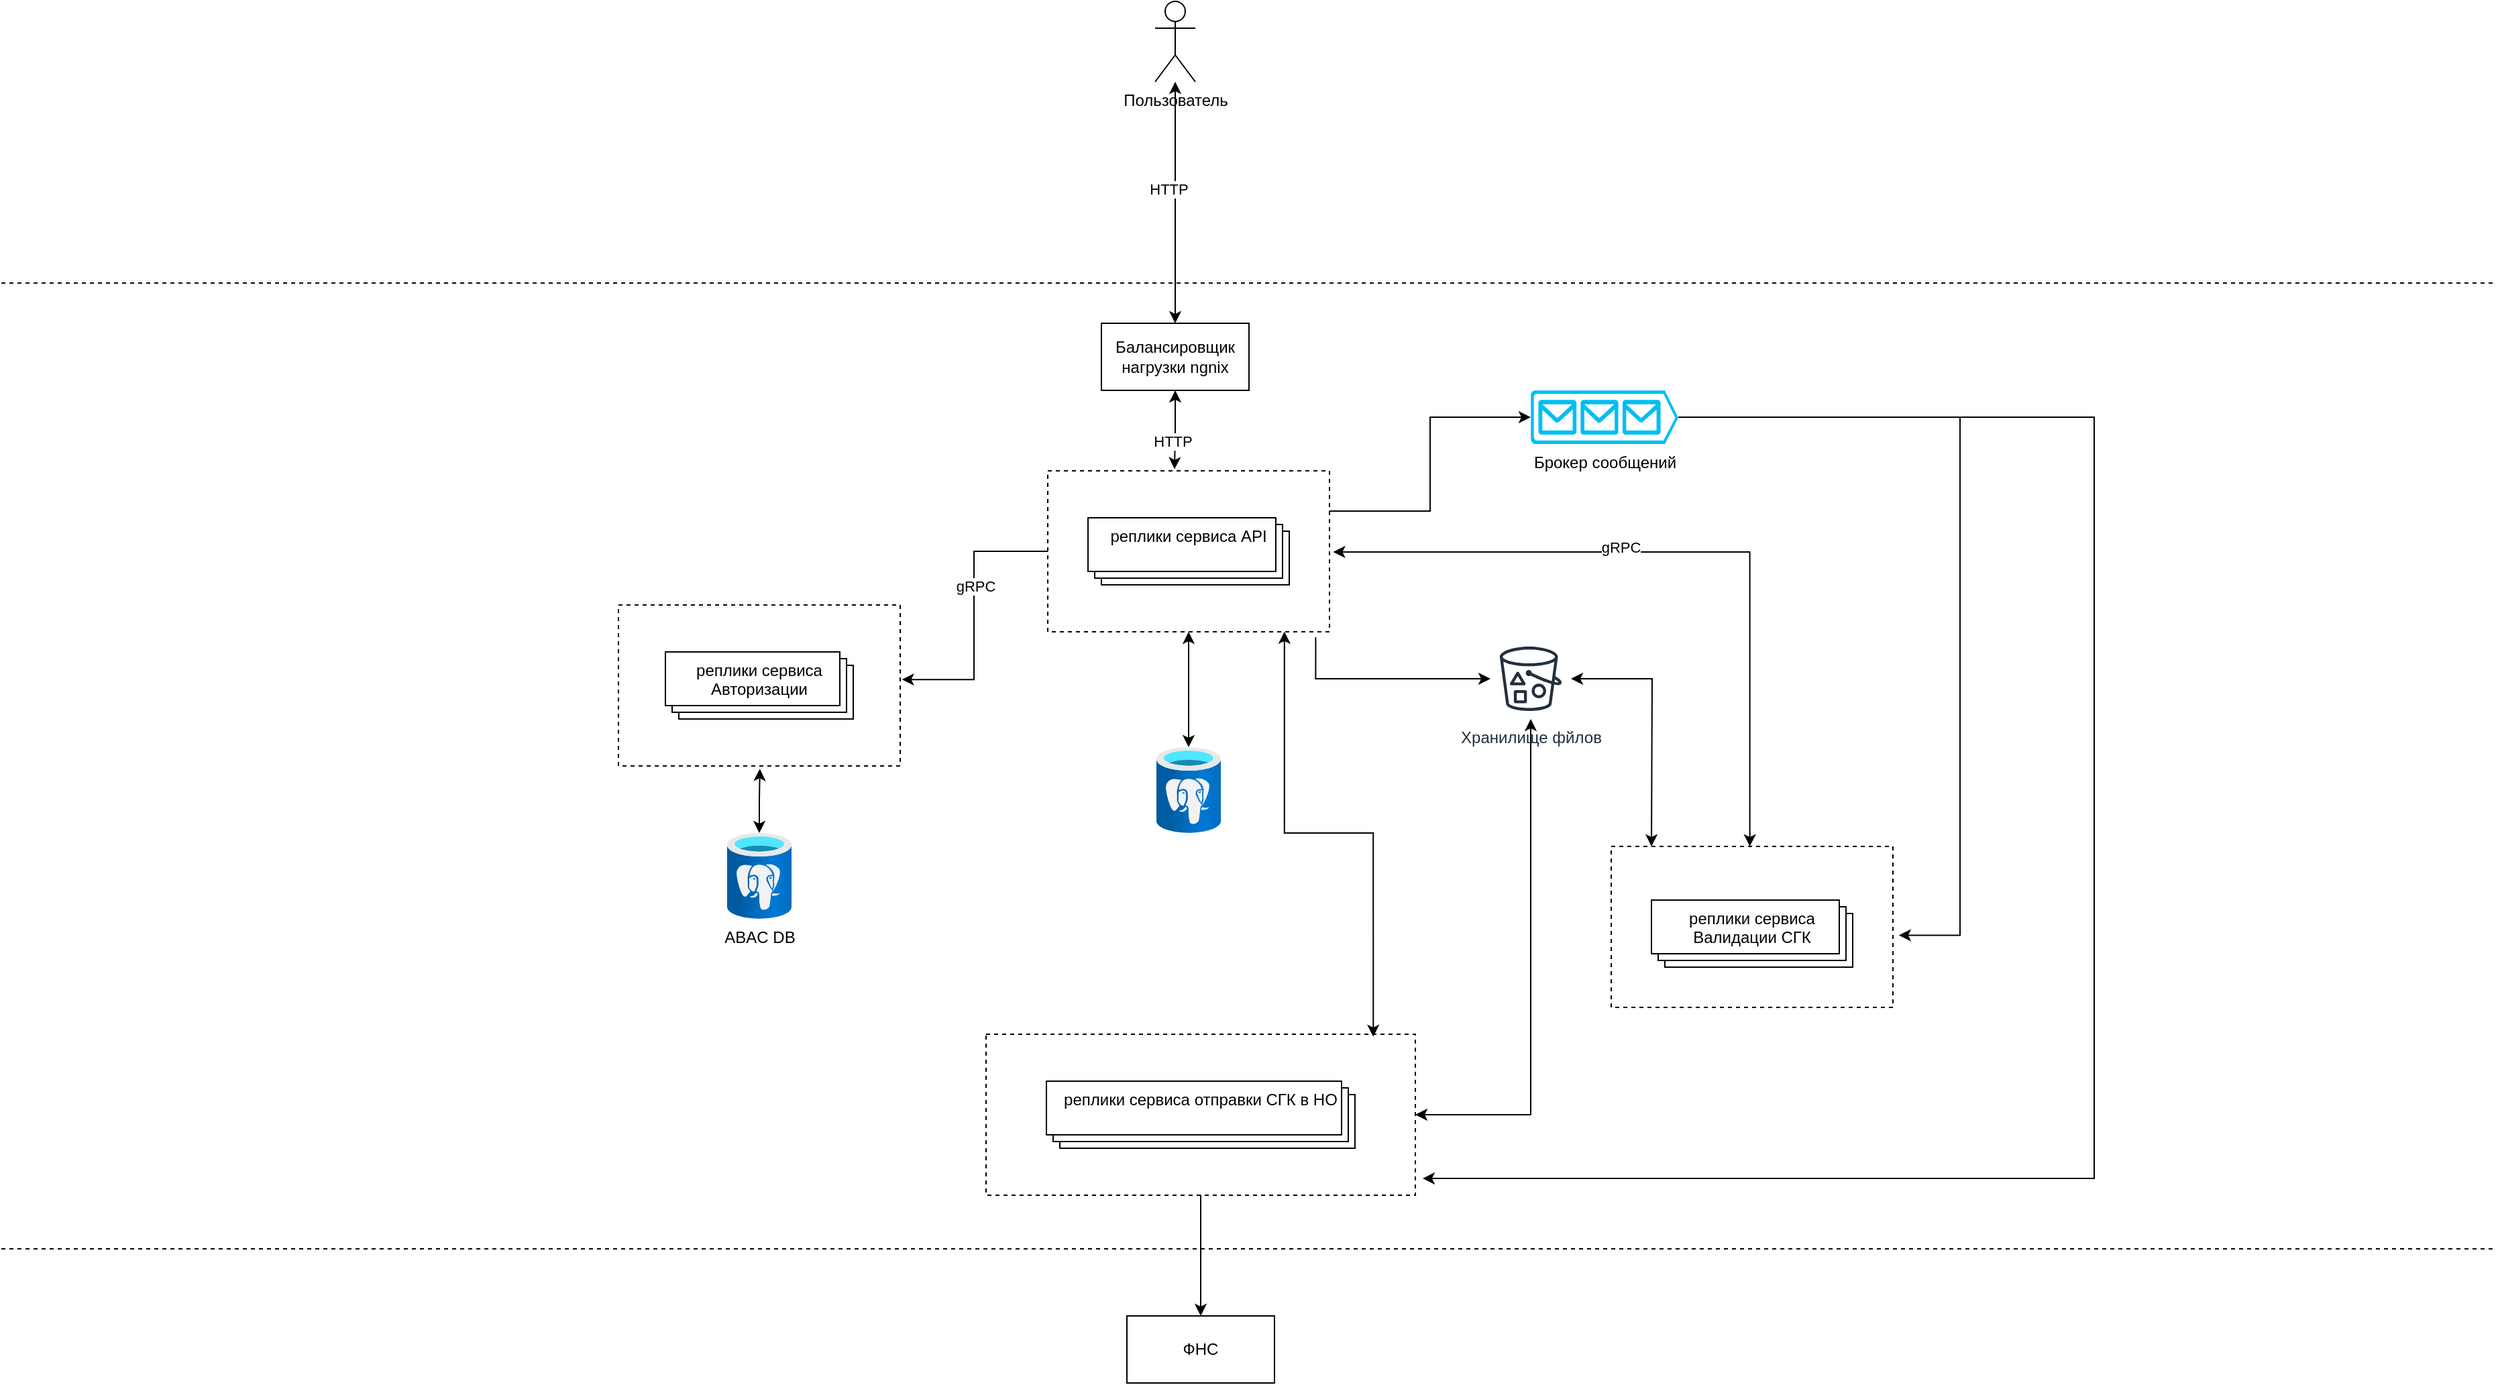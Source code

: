 <mxfile version="24.5.2" type="github">
  <diagram name="Страница — 1" id="m_ZKeMCXCTekE9vXS3An">
    <mxGraphModel dx="2466" dy="913" grid="1" gridSize="10" guides="1" tooltips="1" connect="1" arrows="1" fold="1" page="1" pageScale="1" pageWidth="827" pageHeight="1169" math="0" shadow="0">
      <root>
        <mxCell id="0" />
        <mxCell id="1" parent="0" />
        <mxCell id="P6zghFMr0lrIGVhiy2J4-65" style="edgeStyle=orthogonalEdgeStyle;rounded=0;orthogonalLoop=1;jettySize=auto;html=1;entryX=0.5;entryY=0;entryDx=0;entryDy=0;" parent="1" source="P6zghFMr0lrIGVhiy2J4-62" target="P6zghFMr0lrIGVhiy2J4-53" edge="1">
          <mxGeometry relative="1" as="geometry" />
        </mxCell>
        <mxCell id="YWMRLmfeieA-y0_bLnsf-6" style="edgeStyle=orthogonalEdgeStyle;rounded=0;orthogonalLoop=1;jettySize=auto;html=1;startArrow=classic;startFill=1;" edge="1" parent="1" source="P6zghFMr0lrIGVhiy2J4-62" target="P6zghFMr0lrIGVhiy2J4-34">
          <mxGeometry relative="1" as="geometry" />
        </mxCell>
        <mxCell id="P6zghFMr0lrIGVhiy2J4-62" value="" style="verticalLabelPosition=bottom;verticalAlign=top;html=1;shape=mxgraph.basic.rect;fillColor2=none;strokeWidth=1;size=20;indent=5;dashed=1;" parent="1" vertex="1">
          <mxGeometry x="254" y="800" width="320" height="120" as="geometry" />
        </mxCell>
        <mxCell id="P6zghFMr0lrIGVhiy2J4-61" value="" style="verticalLabelPosition=bottom;verticalAlign=top;html=1;shape=mxgraph.basic.rect;fillColor2=none;strokeWidth=1;size=20;indent=5;dashed=1;" parent="1" vertex="1">
          <mxGeometry x="720" y="660" width="210" height="120" as="geometry" />
        </mxCell>
        <mxCell id="P6zghFMr0lrIGVhiy2J4-60" value="" style="verticalLabelPosition=bottom;verticalAlign=top;html=1;shape=mxgraph.basic.rect;fillColor2=none;strokeWidth=1;size=20;indent=5;dashed=1;" parent="1" vertex="1">
          <mxGeometry x="-20" y="480" width="210" height="120" as="geometry" />
        </mxCell>
        <mxCell id="P6zghFMr0lrIGVhiy2J4-67" style="edgeStyle=orthogonalEdgeStyle;rounded=0;orthogonalLoop=1;jettySize=auto;html=1;exitX=0.951;exitY=1.034;exitDx=0;exitDy=0;exitPerimeter=0;" parent="1" source="P6zghFMr0lrIGVhiy2J4-59" target="P6zghFMr0lrIGVhiy2J4-34" edge="1">
          <mxGeometry relative="1" as="geometry">
            <Array as="points">
              <mxPoint x="500" y="535" />
            </Array>
          </mxGeometry>
        </mxCell>
        <mxCell id="YWMRLmfeieA-y0_bLnsf-4" style="edgeStyle=orthogonalEdgeStyle;rounded=0;orthogonalLoop=1;jettySize=auto;html=1;startArrow=classic;startFill=1;" edge="1" parent="1" source="P6zghFMr0lrIGVhiy2J4-59" target="P6zghFMr0lrIGVhiy2J4-31">
          <mxGeometry relative="1" as="geometry" />
        </mxCell>
        <mxCell id="P6zghFMr0lrIGVhiy2J4-59" value="" style="verticalLabelPosition=bottom;verticalAlign=top;html=1;shape=mxgraph.basic.rect;fillColor2=none;strokeWidth=1;size=20;indent=5;dashed=1;" parent="1" vertex="1">
          <mxGeometry x="300" y="380" width="210" height="120" as="geometry" />
        </mxCell>
        <mxCell id="P6zghFMr0lrIGVhiy2J4-14" style="edgeStyle=orthogonalEdgeStyle;rounded=0;orthogonalLoop=1;jettySize=auto;html=1;entryX=0.492;entryY=0;entryDx=0;entryDy=0;startArrow=classic;startFill=1;exitX=1.013;exitY=0.504;exitDx=0;exitDy=0;exitPerimeter=0;entryPerimeter=0;" parent="1" source="P6zghFMr0lrIGVhiy2J4-59" target="P6zghFMr0lrIGVhiy2J4-61" edge="1">
          <mxGeometry relative="1" as="geometry" />
        </mxCell>
        <mxCell id="P6zghFMr0lrIGVhiy2J4-20" value="gRPC" style="edgeLabel;html=1;align=center;verticalAlign=middle;resizable=0;points=[];" parent="P6zghFMr0lrIGVhiy2J4-14" vertex="1" connectable="0">
          <mxGeometry x="-0.191" y="4" relative="1" as="geometry">
            <mxPoint as="offset" />
          </mxGeometry>
        </mxCell>
        <mxCell id="P6zghFMr0lrIGVhiy2J4-1" value="реплики сервиса API" style="verticalAlign=top;html=1;shape=mxgraph.basic.layered_rect;dx=10;outlineConnect=0;whiteSpace=wrap;" parent="1" vertex="1">
          <mxGeometry x="330" y="415" width="150" height="50" as="geometry" />
        </mxCell>
        <mxCell id="P6zghFMr0lrIGVhiy2J4-2" value="реплики сервиса Авторизации" style="verticalAlign=top;html=1;shape=mxgraph.basic.layered_rect;dx=10;outlineConnect=0;whiteSpace=wrap;" parent="1" vertex="1">
          <mxGeometry x="15" y="515" width="140" height="50" as="geometry" />
        </mxCell>
        <mxCell id="P6zghFMr0lrIGVhiy2J4-3" value="реплики сервиса Валидации СГК" style="verticalAlign=top;html=1;shape=mxgraph.basic.layered_rect;dx=10;outlineConnect=0;whiteSpace=wrap;" parent="1" vertex="1">
          <mxGeometry x="750" y="700" width="150" height="50" as="geometry" />
        </mxCell>
        <mxCell id="P6zghFMr0lrIGVhiy2J4-4" value="реплики сервиса отправки СГК в НО" style="verticalAlign=top;html=1;shape=mxgraph.basic.layered_rect;dx=10;outlineConnect=0;whiteSpace=wrap;" parent="1" vertex="1">
          <mxGeometry x="299" y="835" width="230" height="50" as="geometry" />
        </mxCell>
        <mxCell id="P6zghFMr0lrIGVhiy2J4-24" style="edgeStyle=orthogonalEdgeStyle;rounded=0;orthogonalLoop=1;jettySize=auto;html=1;entryX=0.5;entryY=0;entryDx=0;entryDy=0;startArrow=classic;startFill=1;" parent="1" source="P6zghFMr0lrIGVhiy2J4-5" target="P6zghFMr0lrIGVhiy2J4-11" edge="1">
          <mxGeometry relative="1" as="geometry" />
        </mxCell>
        <mxCell id="P6zghFMr0lrIGVhiy2J4-55" value="HTTP" style="edgeLabel;html=1;align=center;verticalAlign=middle;resizable=0;points=[];" parent="P6zghFMr0lrIGVhiy2J4-24" vertex="1" connectable="0">
          <mxGeometry x="-0.116" y="-5" relative="1" as="geometry">
            <mxPoint as="offset" />
          </mxGeometry>
        </mxCell>
        <mxCell id="P6zghFMr0lrIGVhiy2J4-5" value="Пользователь" style="shape=umlActor;verticalLabelPosition=bottom;verticalAlign=top;html=1;" parent="1" vertex="1">
          <mxGeometry x="380" y="30" width="30" height="60" as="geometry" />
        </mxCell>
        <mxCell id="P6zghFMr0lrIGVhiy2J4-22" style="edgeStyle=orthogonalEdgeStyle;rounded=0;orthogonalLoop=1;jettySize=auto;html=1;startArrow=classic;startFill=1;entryX=0.45;entryY=-0.01;entryDx=0;entryDy=0;entryPerimeter=0;" parent="1" source="P6zghFMr0lrIGVhiy2J4-11" target="P6zghFMr0lrIGVhiy2J4-59" edge="1">
          <mxGeometry relative="1" as="geometry" />
        </mxCell>
        <mxCell id="P6zghFMr0lrIGVhiy2J4-23" value="HTTP" style="edgeLabel;html=1;align=center;verticalAlign=middle;resizable=0;points=[];" parent="P6zghFMr0lrIGVhiy2J4-22" vertex="1" connectable="0">
          <mxGeometry x="0.3" y="-2" relative="1" as="geometry">
            <mxPoint as="offset" />
          </mxGeometry>
        </mxCell>
        <mxCell id="P6zghFMr0lrIGVhiy2J4-11" value="Балансировщик нагрузки ngnix" style="html=1;whiteSpace=wrap;" parent="1" vertex="1">
          <mxGeometry x="340" y="270" width="110" height="50" as="geometry" />
        </mxCell>
        <mxCell id="P6zghFMr0lrIGVhiy2J4-32" style="edgeStyle=orthogonalEdgeStyle;rounded=0;orthogonalLoop=1;jettySize=auto;html=1;entryX=0.502;entryY=1.018;entryDx=0;entryDy=0;startArrow=classic;startFill=1;entryPerimeter=0;" parent="1" source="P6zghFMr0lrIGVhiy2J4-25" target="P6zghFMr0lrIGVhiy2J4-60" edge="1">
          <mxGeometry relative="1" as="geometry" />
        </mxCell>
        <mxCell id="P6zghFMr0lrIGVhiy2J4-25" value="ABAC DB" style="image;aspect=fixed;html=1;points=[];align=center;fontSize=12;image=img/lib/azure2/databases/Azure_Database_PostgreSQL_Server.svg;" parent="1" vertex="1">
          <mxGeometry x="61" y="650" width="48" height="64" as="geometry" />
        </mxCell>
        <mxCell id="P6zghFMr0lrIGVhiy2J4-31" value="" style="image;aspect=fixed;html=1;points=[];align=center;fontSize=12;image=img/lib/azure2/databases/Azure_Database_PostgreSQL_Server.svg;" parent="1" vertex="1">
          <mxGeometry x="381" y="586" width="48" height="64" as="geometry" />
        </mxCell>
        <mxCell id="P6zghFMr0lrIGVhiy2J4-36" style="edgeStyle=orthogonalEdgeStyle;rounded=0;orthogonalLoop=1;jettySize=auto;html=1;startArrow=classic;startFill=1;" parent="1" source="P6zghFMr0lrIGVhiy2J4-34" edge="1">
          <mxGeometry relative="1" as="geometry">
            <mxPoint x="750" y="660" as="targetPoint" />
          </mxGeometry>
        </mxCell>
        <mxCell id="P6zghFMr0lrIGVhiy2J4-34" value="Хранилище фйлов" style="sketch=0;outlineConnect=0;fontColor=#232F3E;gradientColor=none;strokeColor=#232F3E;fillColor=#ffffff;dashed=0;verticalLabelPosition=bottom;verticalAlign=top;align=center;html=1;fontSize=12;fontStyle=0;aspect=fixed;shape=mxgraph.aws4.resourceIcon;resIcon=mxgraph.aws4.bucket_with_objects;" parent="1" vertex="1">
          <mxGeometry x="630" y="505" width="60" height="60" as="geometry" />
        </mxCell>
        <mxCell id="P6zghFMr0lrIGVhiy2J4-38" value="Брокер сообщений" style="verticalLabelPosition=bottom;html=1;verticalAlign=top;align=center;strokeColor=none;fillColor=#00BEF2;shape=mxgraph.azure.queue_generic;pointerEvents=1;" parent="1" vertex="1">
          <mxGeometry x="660" y="320" width="110" height="40" as="geometry" />
        </mxCell>
        <mxCell id="P6zghFMr0lrIGVhiy2J4-53" value="ФНС" style="html=1;whiteSpace=wrap;" parent="1" vertex="1">
          <mxGeometry x="359" y="1010" width="110" height="50" as="geometry" />
        </mxCell>
        <mxCell id="P6zghFMr0lrIGVhiy2J4-57" value="" style="endArrow=none;dashed=1;html=1;rounded=0;" parent="1" edge="1">
          <mxGeometry width="50" height="50" relative="1" as="geometry">
            <mxPoint x="-480" y="240" as="sourcePoint" />
            <mxPoint x="1380" y="240" as="targetPoint" />
          </mxGeometry>
        </mxCell>
        <mxCell id="P6zghFMr0lrIGVhiy2J4-58" value="" style="endArrow=none;dashed=1;html=1;rounded=0;" parent="1" edge="1">
          <mxGeometry width="50" height="50" relative="1" as="geometry">
            <mxPoint x="-480" y="960" as="sourcePoint" />
            <mxPoint x="1380" y="960" as="targetPoint" />
          </mxGeometry>
        </mxCell>
        <mxCell id="P6zghFMr0lrIGVhiy2J4-63" style="edgeStyle=orthogonalEdgeStyle;rounded=0;orthogonalLoop=1;jettySize=auto;html=1;entryX=1.006;entryY=0.463;entryDx=0;entryDy=0;entryPerimeter=0;" parent="1" source="P6zghFMr0lrIGVhiy2J4-59" target="P6zghFMr0lrIGVhiy2J4-60" edge="1">
          <mxGeometry relative="1" as="geometry" />
        </mxCell>
        <mxCell id="P6zghFMr0lrIGVhiy2J4-64" value="gRPC" style="edgeLabel;html=1;align=center;verticalAlign=middle;resizable=0;points=[];" parent="P6zghFMr0lrIGVhiy2J4-63" vertex="1" connectable="0">
          <mxGeometry x="-0.208" y="1" relative="1" as="geometry">
            <mxPoint as="offset" />
          </mxGeometry>
        </mxCell>
        <mxCell id="YWMRLmfeieA-y0_bLnsf-5" style="edgeStyle=orthogonalEdgeStyle;rounded=0;orthogonalLoop=1;jettySize=auto;html=1;entryX=0.902;entryY=0.016;entryDx=0;entryDy=0;entryPerimeter=0;exitX=0.84;exitY=0.999;exitDx=0;exitDy=0;exitPerimeter=0;startArrow=classic;startFill=1;" edge="1" parent="1" source="P6zghFMr0lrIGVhiy2J4-59" target="P6zghFMr0lrIGVhiy2J4-62">
          <mxGeometry relative="1" as="geometry" />
        </mxCell>
        <mxCell id="YWMRLmfeieA-y0_bLnsf-7" style="edgeStyle=orthogonalEdgeStyle;rounded=0;orthogonalLoop=1;jettySize=auto;html=1;entryX=0;entryY=0.5;entryDx=0;entryDy=0;entryPerimeter=0;" edge="1" parent="1" source="P6zghFMr0lrIGVhiy2J4-59" target="P6zghFMr0lrIGVhiy2J4-38">
          <mxGeometry relative="1" as="geometry">
            <Array as="points">
              <mxPoint x="585" y="410" />
              <mxPoint x="585" y="340" />
            </Array>
          </mxGeometry>
        </mxCell>
        <mxCell id="YWMRLmfeieA-y0_bLnsf-8" style="edgeStyle=orthogonalEdgeStyle;rounded=0;orthogonalLoop=1;jettySize=auto;html=1;entryX=1.021;entryY=0.552;entryDx=0;entryDy=0;entryPerimeter=0;" edge="1" parent="1" source="P6zghFMr0lrIGVhiy2J4-38" target="P6zghFMr0lrIGVhiy2J4-61">
          <mxGeometry relative="1" as="geometry">
            <Array as="points">
              <mxPoint x="980" y="340" />
              <mxPoint x="980" y="726" />
            </Array>
          </mxGeometry>
        </mxCell>
        <mxCell id="YWMRLmfeieA-y0_bLnsf-9" style="edgeStyle=orthogonalEdgeStyle;rounded=0;orthogonalLoop=1;jettySize=auto;html=1;entryX=1.017;entryY=0.896;entryDx=0;entryDy=0;entryPerimeter=0;" edge="1" parent="1" source="P6zghFMr0lrIGVhiy2J4-38" target="P6zghFMr0lrIGVhiy2J4-62">
          <mxGeometry relative="1" as="geometry">
            <Array as="points">
              <mxPoint x="1080" y="340" />
              <mxPoint x="1080" y="908" />
            </Array>
          </mxGeometry>
        </mxCell>
      </root>
    </mxGraphModel>
  </diagram>
</mxfile>
